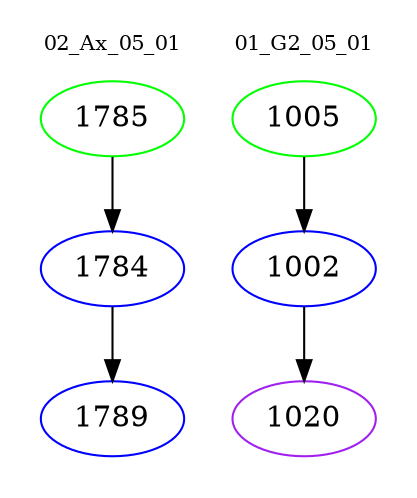 digraph{
subgraph cluster_0 {
color = white
label = "02_Ax_05_01";
fontsize=10;
T0_1785 [label="1785", color="green"]
T0_1785 -> T0_1784 [color="black"]
T0_1784 [label="1784", color="blue"]
T0_1784 -> T0_1789 [color="black"]
T0_1789 [label="1789", color="blue"]
}
subgraph cluster_1 {
color = white
label = "01_G2_05_01";
fontsize=10;
T1_1005 [label="1005", color="green"]
T1_1005 -> T1_1002 [color="black"]
T1_1002 [label="1002", color="blue"]
T1_1002 -> T1_1020 [color="black"]
T1_1020 [label="1020", color="purple"]
}
}
